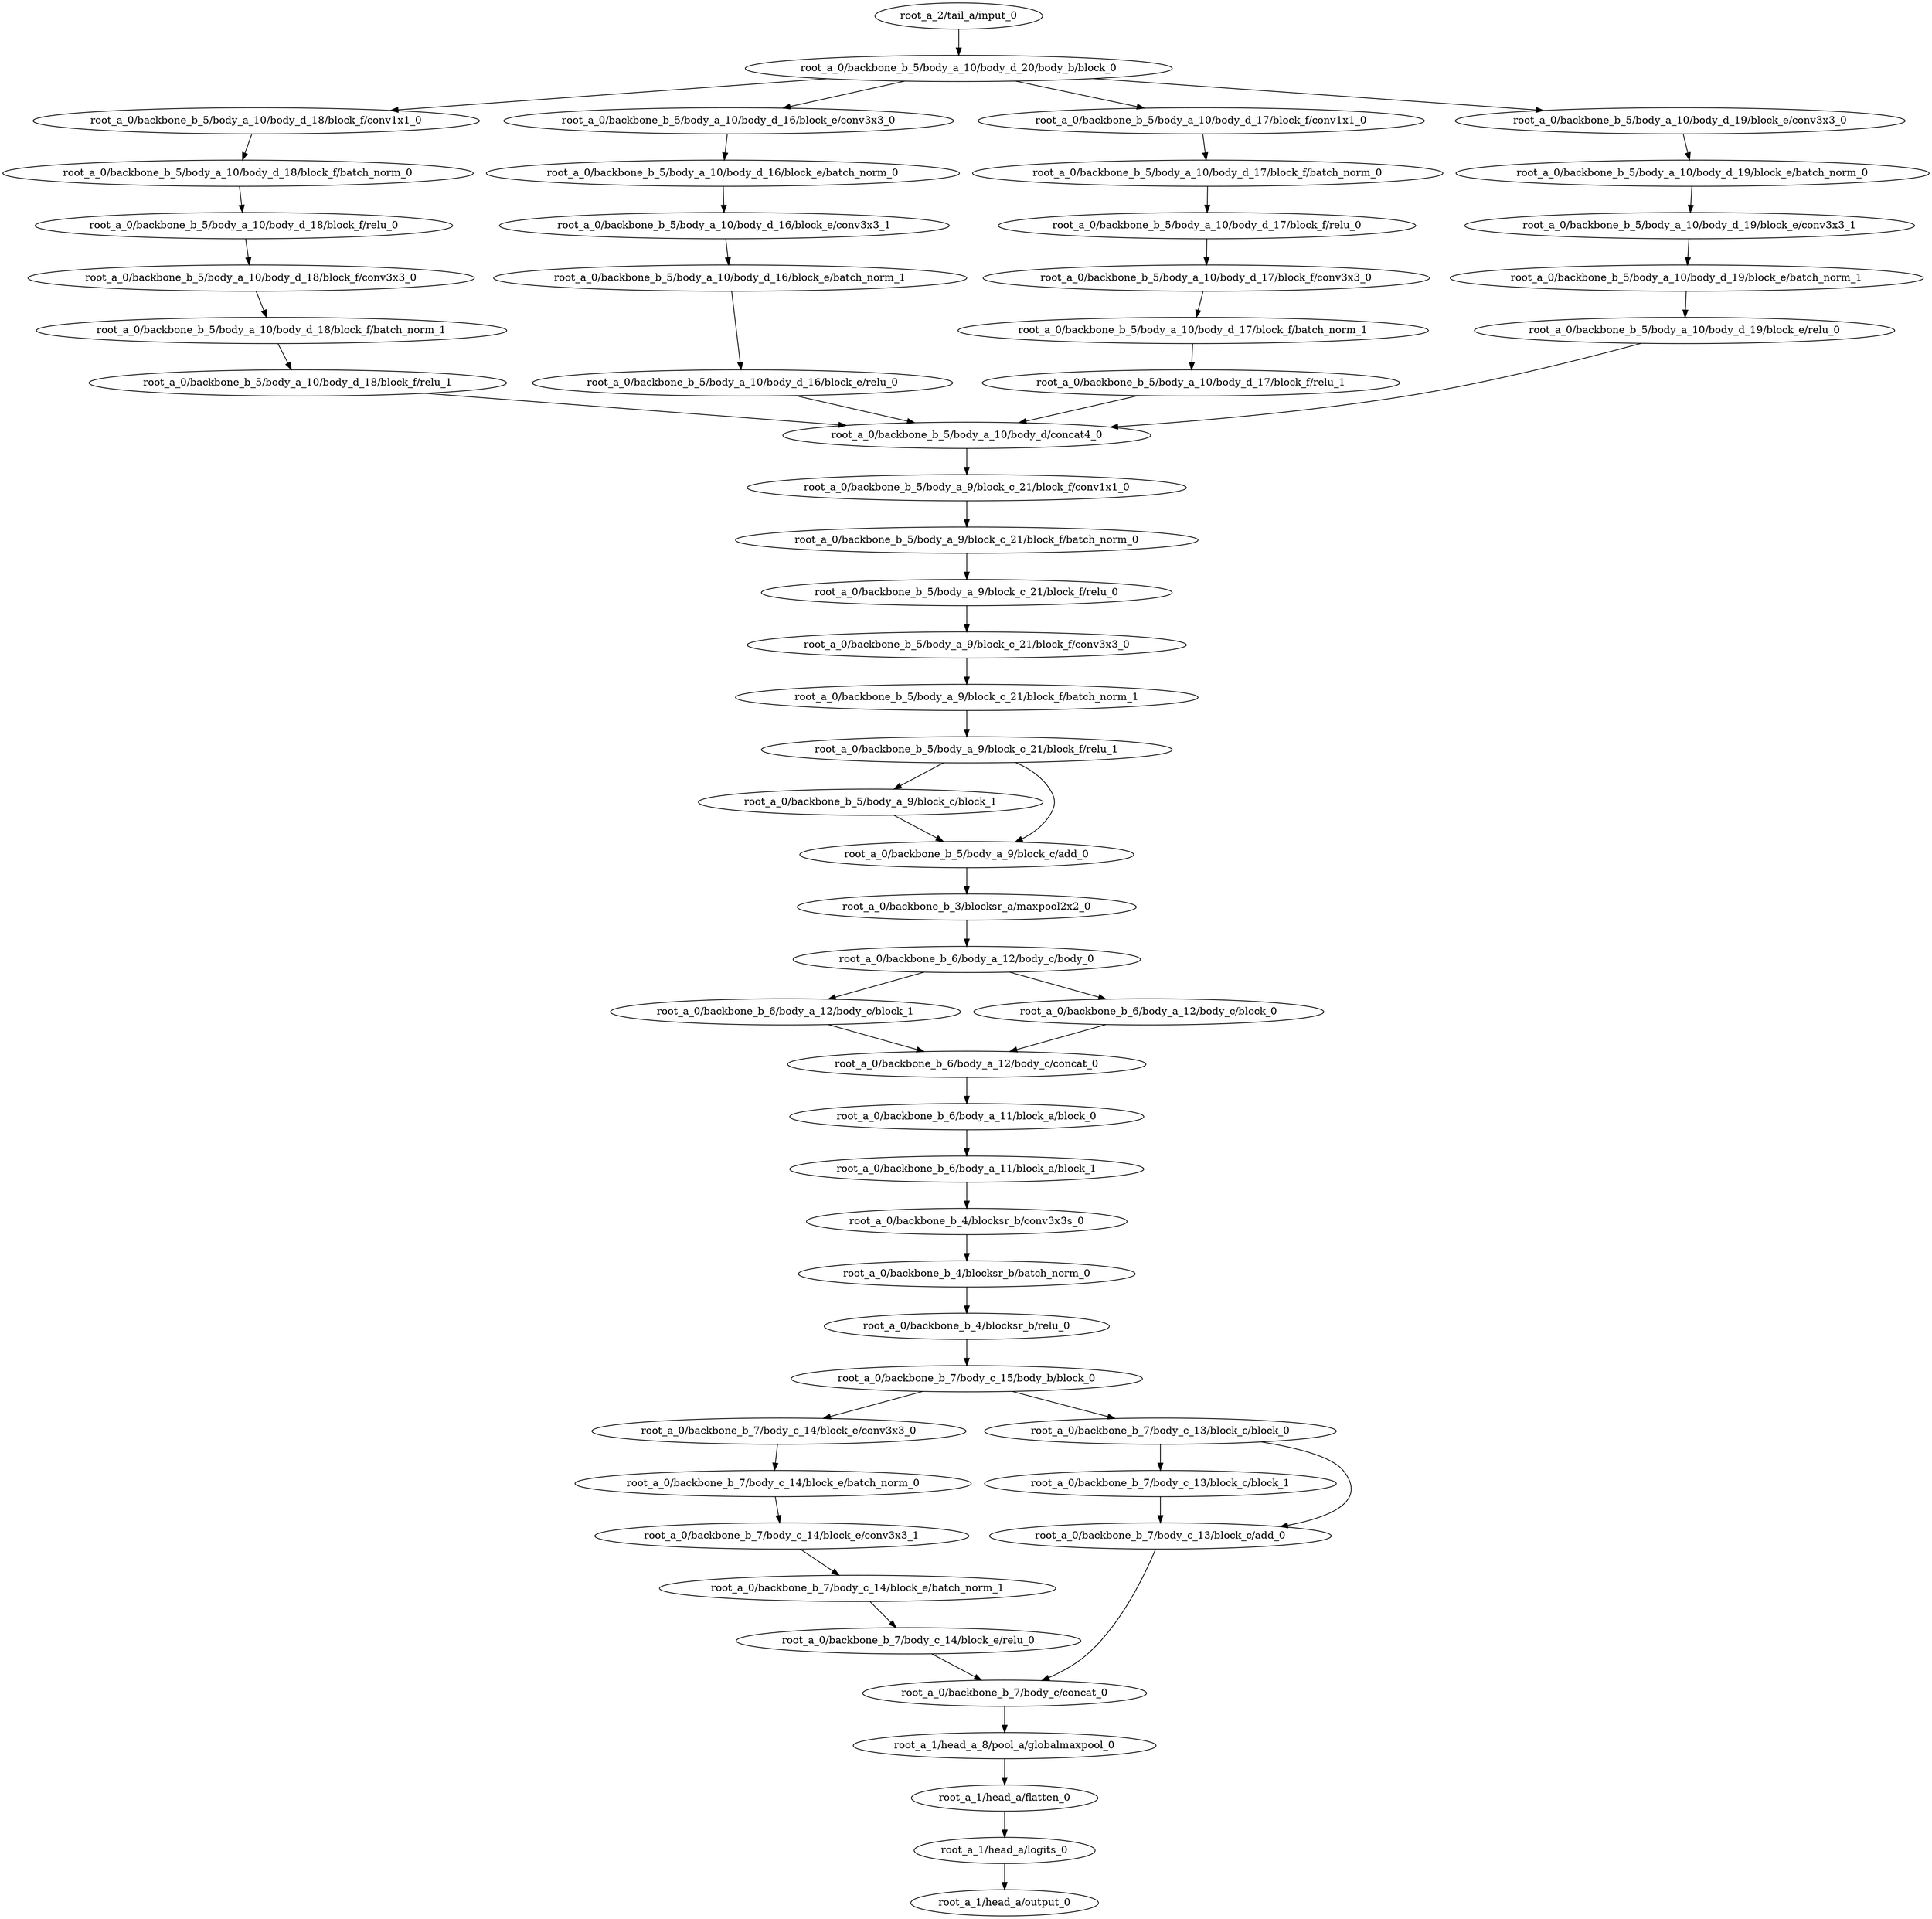 digraph root_a {
	"root_a_2/tail_a/input_0"
	"root_a_0/backbone_b_5/body_a_10/body_d_20/body_b/block_0"
	"root_a_0/backbone_b_5/body_a_10/body_d_18/block_f/conv1x1_0"
	"root_a_0/backbone_b_5/body_a_10/body_d_18/block_f/batch_norm_0"
	"root_a_0/backbone_b_5/body_a_10/body_d_18/block_f/relu_0"
	"root_a_0/backbone_b_5/body_a_10/body_d_18/block_f/conv3x3_0"
	"root_a_0/backbone_b_5/body_a_10/body_d_18/block_f/batch_norm_1"
	"root_a_0/backbone_b_5/body_a_10/body_d_18/block_f/relu_1"
	"root_a_0/backbone_b_5/body_a_10/body_d_16/block_e/conv3x3_0"
	"root_a_0/backbone_b_5/body_a_10/body_d_16/block_e/batch_norm_0"
	"root_a_0/backbone_b_5/body_a_10/body_d_16/block_e/conv3x3_1"
	"root_a_0/backbone_b_5/body_a_10/body_d_16/block_e/batch_norm_1"
	"root_a_0/backbone_b_5/body_a_10/body_d_16/block_e/relu_0"
	"root_a_0/backbone_b_5/body_a_10/body_d_17/block_f/conv1x1_0"
	"root_a_0/backbone_b_5/body_a_10/body_d_17/block_f/batch_norm_0"
	"root_a_0/backbone_b_5/body_a_10/body_d_17/block_f/relu_0"
	"root_a_0/backbone_b_5/body_a_10/body_d_17/block_f/conv3x3_0"
	"root_a_0/backbone_b_5/body_a_10/body_d_17/block_f/batch_norm_1"
	"root_a_0/backbone_b_5/body_a_10/body_d_17/block_f/relu_1"
	"root_a_0/backbone_b_5/body_a_10/body_d_19/block_e/conv3x3_0"
	"root_a_0/backbone_b_5/body_a_10/body_d_19/block_e/batch_norm_0"
	"root_a_0/backbone_b_5/body_a_10/body_d_19/block_e/conv3x3_1"
	"root_a_0/backbone_b_5/body_a_10/body_d_19/block_e/batch_norm_1"
	"root_a_0/backbone_b_5/body_a_10/body_d_19/block_e/relu_0"
	"root_a_0/backbone_b_5/body_a_10/body_d/concat4_0"
	"root_a_0/backbone_b_5/body_a_9/block_c_21/block_f/conv1x1_0"
	"root_a_0/backbone_b_5/body_a_9/block_c_21/block_f/batch_norm_0"
	"root_a_0/backbone_b_5/body_a_9/block_c_21/block_f/relu_0"
	"root_a_0/backbone_b_5/body_a_9/block_c_21/block_f/conv3x3_0"
	"root_a_0/backbone_b_5/body_a_9/block_c_21/block_f/batch_norm_1"
	"root_a_0/backbone_b_5/body_a_9/block_c_21/block_f/relu_1"
	"root_a_0/backbone_b_5/body_a_9/block_c/block_1"
	"root_a_0/backbone_b_5/body_a_9/block_c/add_0"
	"root_a_0/backbone_b_3/blocksr_a/maxpool2x2_0"
	"root_a_0/backbone_b_6/body_a_12/body_c/body_0"
	"root_a_0/backbone_b_6/body_a_12/body_c/block_1"
	"root_a_0/backbone_b_6/body_a_12/body_c/block_0"
	"root_a_0/backbone_b_6/body_a_12/body_c/concat_0"
	"root_a_0/backbone_b_6/body_a_11/block_a/block_0"
	"root_a_0/backbone_b_6/body_a_11/block_a/block_1"
	"root_a_0/backbone_b_4/blocksr_b/conv3x3s_0"
	"root_a_0/backbone_b_4/blocksr_b/batch_norm_0"
	"root_a_0/backbone_b_4/blocksr_b/relu_0"
	"root_a_0/backbone_b_7/body_c_15/body_b/block_0"
	"root_a_0/backbone_b_7/body_c_14/block_e/conv3x3_0"
	"root_a_0/backbone_b_7/body_c_14/block_e/batch_norm_0"
	"root_a_0/backbone_b_7/body_c_14/block_e/conv3x3_1"
	"root_a_0/backbone_b_7/body_c_14/block_e/batch_norm_1"
	"root_a_0/backbone_b_7/body_c_14/block_e/relu_0"
	"root_a_0/backbone_b_7/body_c_13/block_c/block_0"
	"root_a_0/backbone_b_7/body_c_13/block_c/block_1"
	"root_a_0/backbone_b_7/body_c_13/block_c/add_0"
	"root_a_0/backbone_b_7/body_c/concat_0"
	"root_a_1/head_a_8/pool_a/globalmaxpool_0"
	"root_a_1/head_a/flatten_0"
	"root_a_1/head_a/logits_0"
	"root_a_1/head_a/output_0"

	"root_a_2/tail_a/input_0" -> "root_a_0/backbone_b_5/body_a_10/body_d_20/body_b/block_0"
	"root_a_0/backbone_b_5/body_a_10/body_d_20/body_b/block_0" -> "root_a_0/backbone_b_5/body_a_10/body_d_18/block_f/conv1x1_0"
	"root_a_0/backbone_b_5/body_a_10/body_d_18/block_f/conv1x1_0" -> "root_a_0/backbone_b_5/body_a_10/body_d_18/block_f/batch_norm_0"
	"root_a_0/backbone_b_5/body_a_10/body_d_18/block_f/batch_norm_0" -> "root_a_0/backbone_b_5/body_a_10/body_d_18/block_f/relu_0"
	"root_a_0/backbone_b_5/body_a_10/body_d_18/block_f/relu_0" -> "root_a_0/backbone_b_5/body_a_10/body_d_18/block_f/conv3x3_0"
	"root_a_0/backbone_b_5/body_a_10/body_d_18/block_f/conv3x3_0" -> "root_a_0/backbone_b_5/body_a_10/body_d_18/block_f/batch_norm_1"
	"root_a_0/backbone_b_5/body_a_10/body_d_18/block_f/batch_norm_1" -> "root_a_0/backbone_b_5/body_a_10/body_d_18/block_f/relu_1"
	"root_a_0/backbone_b_5/body_a_10/body_d_20/body_b/block_0" -> "root_a_0/backbone_b_5/body_a_10/body_d_16/block_e/conv3x3_0"
	"root_a_0/backbone_b_5/body_a_10/body_d_16/block_e/conv3x3_0" -> "root_a_0/backbone_b_5/body_a_10/body_d_16/block_e/batch_norm_0"
	"root_a_0/backbone_b_5/body_a_10/body_d_16/block_e/batch_norm_0" -> "root_a_0/backbone_b_5/body_a_10/body_d_16/block_e/conv3x3_1"
	"root_a_0/backbone_b_5/body_a_10/body_d_16/block_e/conv3x3_1" -> "root_a_0/backbone_b_5/body_a_10/body_d_16/block_e/batch_norm_1"
	"root_a_0/backbone_b_5/body_a_10/body_d_16/block_e/batch_norm_1" -> "root_a_0/backbone_b_5/body_a_10/body_d_16/block_e/relu_0"
	"root_a_0/backbone_b_5/body_a_10/body_d_20/body_b/block_0" -> "root_a_0/backbone_b_5/body_a_10/body_d_17/block_f/conv1x1_0"
	"root_a_0/backbone_b_5/body_a_10/body_d_17/block_f/conv1x1_0" -> "root_a_0/backbone_b_5/body_a_10/body_d_17/block_f/batch_norm_0"
	"root_a_0/backbone_b_5/body_a_10/body_d_17/block_f/batch_norm_0" -> "root_a_0/backbone_b_5/body_a_10/body_d_17/block_f/relu_0"
	"root_a_0/backbone_b_5/body_a_10/body_d_17/block_f/relu_0" -> "root_a_0/backbone_b_5/body_a_10/body_d_17/block_f/conv3x3_0"
	"root_a_0/backbone_b_5/body_a_10/body_d_17/block_f/conv3x3_0" -> "root_a_0/backbone_b_5/body_a_10/body_d_17/block_f/batch_norm_1"
	"root_a_0/backbone_b_5/body_a_10/body_d_17/block_f/batch_norm_1" -> "root_a_0/backbone_b_5/body_a_10/body_d_17/block_f/relu_1"
	"root_a_0/backbone_b_5/body_a_10/body_d_20/body_b/block_0" -> "root_a_0/backbone_b_5/body_a_10/body_d_19/block_e/conv3x3_0"
	"root_a_0/backbone_b_5/body_a_10/body_d_19/block_e/conv3x3_0" -> "root_a_0/backbone_b_5/body_a_10/body_d_19/block_e/batch_norm_0"
	"root_a_0/backbone_b_5/body_a_10/body_d_19/block_e/batch_norm_0" -> "root_a_0/backbone_b_5/body_a_10/body_d_19/block_e/conv3x3_1"
	"root_a_0/backbone_b_5/body_a_10/body_d_19/block_e/conv3x3_1" -> "root_a_0/backbone_b_5/body_a_10/body_d_19/block_e/batch_norm_1"
	"root_a_0/backbone_b_5/body_a_10/body_d_19/block_e/batch_norm_1" -> "root_a_0/backbone_b_5/body_a_10/body_d_19/block_e/relu_0"
	"root_a_0/backbone_b_5/body_a_10/body_d_18/block_f/relu_1" -> "root_a_0/backbone_b_5/body_a_10/body_d/concat4_0"
	"root_a_0/backbone_b_5/body_a_10/body_d_16/block_e/relu_0" -> "root_a_0/backbone_b_5/body_a_10/body_d/concat4_0"
	"root_a_0/backbone_b_5/body_a_10/body_d_17/block_f/relu_1" -> "root_a_0/backbone_b_5/body_a_10/body_d/concat4_0"
	"root_a_0/backbone_b_5/body_a_10/body_d_19/block_e/relu_0" -> "root_a_0/backbone_b_5/body_a_10/body_d/concat4_0"
	"root_a_0/backbone_b_5/body_a_10/body_d/concat4_0" -> "root_a_0/backbone_b_5/body_a_9/block_c_21/block_f/conv1x1_0"
	"root_a_0/backbone_b_5/body_a_9/block_c_21/block_f/conv1x1_0" -> "root_a_0/backbone_b_5/body_a_9/block_c_21/block_f/batch_norm_0"
	"root_a_0/backbone_b_5/body_a_9/block_c_21/block_f/batch_norm_0" -> "root_a_0/backbone_b_5/body_a_9/block_c_21/block_f/relu_0"
	"root_a_0/backbone_b_5/body_a_9/block_c_21/block_f/relu_0" -> "root_a_0/backbone_b_5/body_a_9/block_c_21/block_f/conv3x3_0"
	"root_a_0/backbone_b_5/body_a_9/block_c_21/block_f/conv3x3_0" -> "root_a_0/backbone_b_5/body_a_9/block_c_21/block_f/batch_norm_1"
	"root_a_0/backbone_b_5/body_a_9/block_c_21/block_f/batch_norm_1" -> "root_a_0/backbone_b_5/body_a_9/block_c_21/block_f/relu_1"
	"root_a_0/backbone_b_5/body_a_9/block_c_21/block_f/relu_1" -> "root_a_0/backbone_b_5/body_a_9/block_c/block_1"
	"root_a_0/backbone_b_5/body_a_9/block_c/block_1" -> "root_a_0/backbone_b_5/body_a_9/block_c/add_0"
	"root_a_0/backbone_b_5/body_a_9/block_c_21/block_f/relu_1" -> "root_a_0/backbone_b_5/body_a_9/block_c/add_0"
	"root_a_0/backbone_b_5/body_a_9/block_c/add_0" -> "root_a_0/backbone_b_3/blocksr_a/maxpool2x2_0"
	"root_a_0/backbone_b_3/blocksr_a/maxpool2x2_0" -> "root_a_0/backbone_b_6/body_a_12/body_c/body_0"
	"root_a_0/backbone_b_6/body_a_12/body_c/body_0" -> "root_a_0/backbone_b_6/body_a_12/body_c/block_1"
	"root_a_0/backbone_b_6/body_a_12/body_c/body_0" -> "root_a_0/backbone_b_6/body_a_12/body_c/block_0"
	"root_a_0/backbone_b_6/body_a_12/body_c/block_1" -> "root_a_0/backbone_b_6/body_a_12/body_c/concat_0"
	"root_a_0/backbone_b_6/body_a_12/body_c/block_0" -> "root_a_0/backbone_b_6/body_a_12/body_c/concat_0"
	"root_a_0/backbone_b_6/body_a_12/body_c/concat_0" -> "root_a_0/backbone_b_6/body_a_11/block_a/block_0"
	"root_a_0/backbone_b_6/body_a_11/block_a/block_0" -> "root_a_0/backbone_b_6/body_a_11/block_a/block_1"
	"root_a_0/backbone_b_6/body_a_11/block_a/block_1" -> "root_a_0/backbone_b_4/blocksr_b/conv3x3s_0"
	"root_a_0/backbone_b_4/blocksr_b/conv3x3s_0" -> "root_a_0/backbone_b_4/blocksr_b/batch_norm_0"
	"root_a_0/backbone_b_4/blocksr_b/batch_norm_0" -> "root_a_0/backbone_b_4/blocksr_b/relu_0"
	"root_a_0/backbone_b_4/blocksr_b/relu_0" -> "root_a_0/backbone_b_7/body_c_15/body_b/block_0"
	"root_a_0/backbone_b_7/body_c_15/body_b/block_0" -> "root_a_0/backbone_b_7/body_c_14/block_e/conv3x3_0"
	"root_a_0/backbone_b_7/body_c_14/block_e/conv3x3_0" -> "root_a_0/backbone_b_7/body_c_14/block_e/batch_norm_0"
	"root_a_0/backbone_b_7/body_c_14/block_e/batch_norm_0" -> "root_a_0/backbone_b_7/body_c_14/block_e/conv3x3_1"
	"root_a_0/backbone_b_7/body_c_14/block_e/conv3x3_1" -> "root_a_0/backbone_b_7/body_c_14/block_e/batch_norm_1"
	"root_a_0/backbone_b_7/body_c_14/block_e/batch_norm_1" -> "root_a_0/backbone_b_7/body_c_14/block_e/relu_0"
	"root_a_0/backbone_b_7/body_c_15/body_b/block_0" -> "root_a_0/backbone_b_7/body_c_13/block_c/block_0"
	"root_a_0/backbone_b_7/body_c_13/block_c/block_0" -> "root_a_0/backbone_b_7/body_c_13/block_c/block_1"
	"root_a_0/backbone_b_7/body_c_13/block_c/block_1" -> "root_a_0/backbone_b_7/body_c_13/block_c/add_0"
	"root_a_0/backbone_b_7/body_c_13/block_c/block_0" -> "root_a_0/backbone_b_7/body_c_13/block_c/add_0"
	"root_a_0/backbone_b_7/body_c_14/block_e/relu_0" -> "root_a_0/backbone_b_7/body_c/concat_0"
	"root_a_0/backbone_b_7/body_c_13/block_c/add_0" -> "root_a_0/backbone_b_7/body_c/concat_0"
	"root_a_0/backbone_b_7/body_c/concat_0" -> "root_a_1/head_a_8/pool_a/globalmaxpool_0"
	"root_a_1/head_a_8/pool_a/globalmaxpool_0" -> "root_a_1/head_a/flatten_0"
	"root_a_1/head_a/flatten_0" -> "root_a_1/head_a/logits_0"
	"root_a_1/head_a/logits_0" -> "root_a_1/head_a/output_0"

}